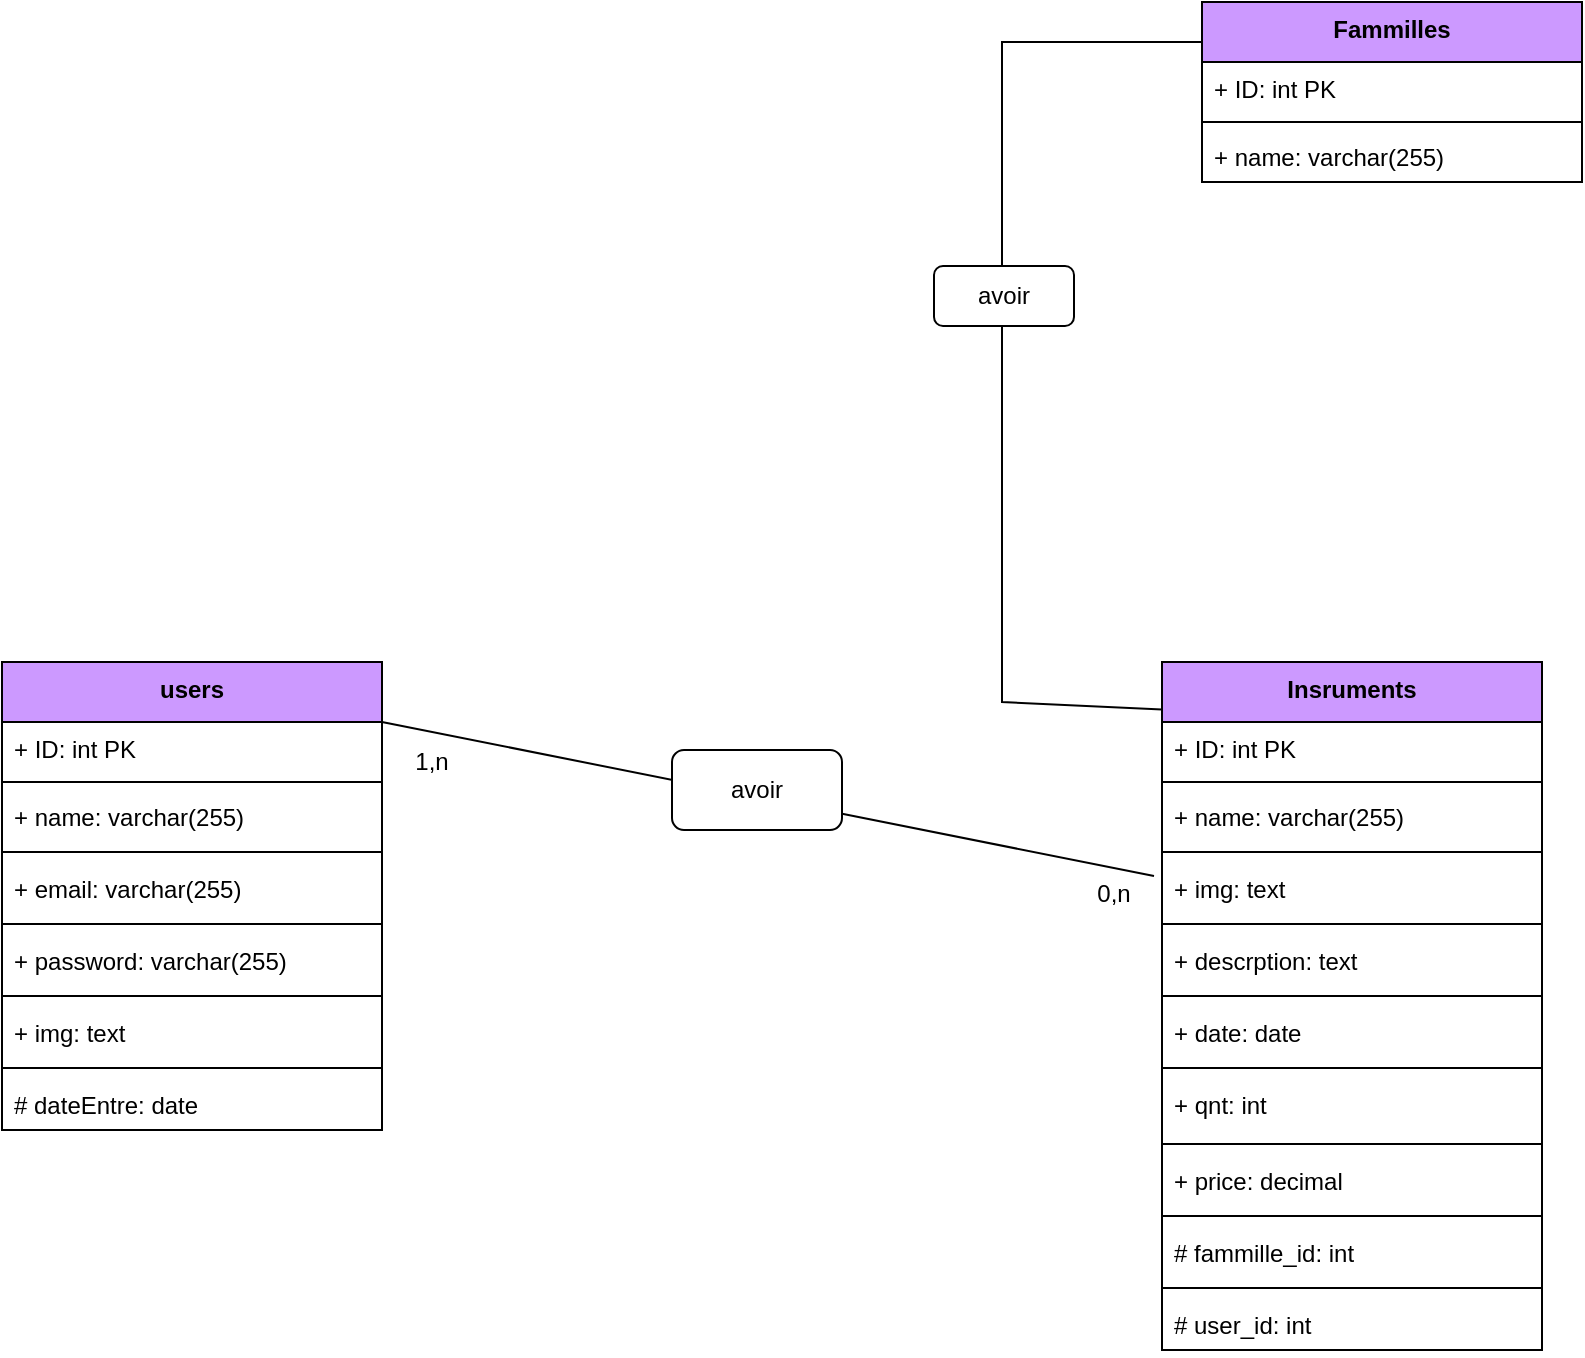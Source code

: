 <mxfile version="20.5.3" type="device"><diagram id="CBmnfIhvY_iRAH-6OKwT" name="Page-1"><mxGraphModel dx="1422" dy="754" grid="1" gridSize="10" guides="1" tooltips="1" connect="1" arrows="1" fold="1" page="1" pageScale="1" pageWidth="850" pageHeight="1100" math="0" shadow="0"><root><mxCell id="0"/><mxCell id="1" parent="0"/><mxCell id="MMO2BdfiQtFmOgch1-0b-26" value="users" style="swimlane;fontStyle=1;align=center;verticalAlign=top;childLayout=stackLayout;horizontal=1;startSize=30;horizontalStack=0;resizeParent=1;resizeParentMax=0;resizeLast=0;collapsible=1;marginBottom=0;fillColor=#CC99FF;fillStyle=auto;gradientColor=none;swimlaneFillColor=none;" parent="1" vertex="1"><mxGeometry x="30" y="430" width="190" height="234" as="geometry"><mxRectangle x="345" y="350" width="70" height="30" as="alternateBounds"/></mxGeometry></mxCell><mxCell id="MMO2BdfiQtFmOgch1-0b-27" value="+ ID: int PK" style="text;strokeColor=none;fillColor=none;align=left;verticalAlign=top;spacingLeft=4;spacingRight=4;overflow=hidden;rotatable=0;points=[[0,0.5],[1,0.5]];portConstraint=eastwest;" parent="MMO2BdfiQtFmOgch1-0b-26" vertex="1"><mxGeometry y="30" width="190" height="26" as="geometry"/></mxCell><mxCell id="MMO2BdfiQtFmOgch1-0b-28" value="" style="line;strokeWidth=1;fillColor=none;align=left;verticalAlign=middle;spacingTop=-1;spacingLeft=3;spacingRight=3;rotatable=0;labelPosition=right;points=[];portConstraint=eastwest;strokeColor=inherit;" parent="MMO2BdfiQtFmOgch1-0b-26" vertex="1"><mxGeometry y="56" width="190" height="8" as="geometry"/></mxCell><mxCell id="MMO2BdfiQtFmOgch1-0b-29" value="+ name: varchar(255)" style="text;strokeColor=none;fillColor=none;align=left;verticalAlign=top;spacingLeft=4;spacingRight=4;overflow=hidden;rotatable=0;points=[[0,0.5],[1,0.5]];portConstraint=eastwest;" parent="MMO2BdfiQtFmOgch1-0b-26" vertex="1"><mxGeometry y="64" width="190" height="26" as="geometry"/></mxCell><mxCell id="MMO2BdfiQtFmOgch1-0b-34" value="" style="line;strokeWidth=1;fillColor=none;align=left;verticalAlign=middle;spacingTop=-1;spacingLeft=3;spacingRight=3;rotatable=0;labelPosition=right;points=[];portConstraint=eastwest;strokeColor=inherit;" parent="MMO2BdfiQtFmOgch1-0b-26" vertex="1"><mxGeometry y="90" width="190" height="10" as="geometry"/></mxCell><mxCell id="MMO2BdfiQtFmOgch1-0b-80" value="+ email: varchar(255)" style="text;strokeColor=none;fillColor=none;align=left;verticalAlign=top;spacingLeft=4;spacingRight=4;overflow=hidden;rotatable=0;points=[[0,0.5],[1,0.5]];portConstraint=eastwest;" parent="MMO2BdfiQtFmOgch1-0b-26" vertex="1"><mxGeometry y="100" width="190" height="26" as="geometry"/></mxCell><mxCell id="MMO2BdfiQtFmOgch1-0b-82" value="" style="line;strokeWidth=1;fillColor=none;align=left;verticalAlign=middle;spacingTop=-1;spacingLeft=3;spacingRight=3;rotatable=0;labelPosition=right;points=[];portConstraint=eastwest;strokeColor=inherit;" parent="MMO2BdfiQtFmOgch1-0b-26" vertex="1"><mxGeometry y="126" width="190" height="10" as="geometry"/></mxCell><mxCell id="MMO2BdfiQtFmOgch1-0b-81" value="+ password: varchar(255)" style="text;strokeColor=none;fillColor=none;align=left;verticalAlign=top;spacingLeft=4;spacingRight=4;overflow=hidden;rotatable=0;points=[[0,0.5],[1,0.5]];portConstraint=eastwest;" parent="MMO2BdfiQtFmOgch1-0b-26" vertex="1"><mxGeometry y="136" width="190" height="26" as="geometry"/></mxCell><mxCell id="Ew7puBX8yU8821Y8Sxzt-8" value="" style="line;strokeWidth=1;fillColor=none;align=left;verticalAlign=middle;spacingTop=-1;spacingLeft=3;spacingRight=3;rotatable=0;labelPosition=right;points=[];portConstraint=eastwest;strokeColor=inherit;" vertex="1" parent="MMO2BdfiQtFmOgch1-0b-26"><mxGeometry y="162" width="190" height="10" as="geometry"/></mxCell><mxCell id="Ew7puBX8yU8821Y8Sxzt-7" value="+ img: text" style="text;strokeColor=none;fillColor=none;align=left;verticalAlign=top;spacingLeft=4;spacingRight=4;overflow=hidden;rotatable=0;points=[[0,0.5],[1,0.5]];portConstraint=eastwest;" vertex="1" parent="MMO2BdfiQtFmOgch1-0b-26"><mxGeometry y="172" width="190" height="26" as="geometry"/></mxCell><mxCell id="MMO2BdfiQtFmOgch1-0b-136" value="" style="line;strokeWidth=1;fillColor=none;align=left;verticalAlign=middle;spacingTop=-1;spacingLeft=3;spacingRight=3;rotatable=0;labelPosition=right;points=[];portConstraint=eastwest;strokeColor=inherit;" parent="MMO2BdfiQtFmOgch1-0b-26" vertex="1"><mxGeometry y="198" width="190" height="10" as="geometry"/></mxCell><mxCell id="MMO2BdfiQtFmOgch1-0b-135" value="# dateEntre: date" style="text;strokeColor=none;fillColor=none;align=left;verticalAlign=top;spacingLeft=4;spacingRight=4;overflow=hidden;rotatable=0;points=[[0,0.5],[1,0.5]];portConstraint=eastwest;" parent="MMO2BdfiQtFmOgch1-0b-26" vertex="1"><mxGeometry y="208" width="190" height="26" as="geometry"/></mxCell><mxCell id="MMO2BdfiQtFmOgch1-0b-83" value="Insruments" style="swimlane;fontStyle=1;align=center;verticalAlign=top;childLayout=stackLayout;horizontal=1;startSize=30;horizontalStack=0;resizeParent=1;resizeParentMax=0;resizeLast=0;collapsible=1;marginBottom=0;fillColor=#CC99FF;fillStyle=auto;gradientColor=none;swimlaneFillColor=none;" parent="1" vertex="1"><mxGeometry x="610" y="430" width="190" height="344" as="geometry"><mxRectangle x="345" y="350" width="70" height="30" as="alternateBounds"/></mxGeometry></mxCell><mxCell id="MMO2BdfiQtFmOgch1-0b-84" value="+ ID: int PK" style="text;strokeColor=none;fillColor=none;align=left;verticalAlign=top;spacingLeft=4;spacingRight=4;overflow=hidden;rotatable=0;points=[[0,0.5],[1,0.5]];portConstraint=eastwest;" parent="MMO2BdfiQtFmOgch1-0b-83" vertex="1"><mxGeometry y="30" width="190" height="26" as="geometry"/></mxCell><mxCell id="MMO2BdfiQtFmOgch1-0b-85" value="" style="line;strokeWidth=1;fillColor=none;align=left;verticalAlign=middle;spacingTop=-1;spacingLeft=3;spacingRight=3;rotatable=0;labelPosition=right;points=[];portConstraint=eastwest;strokeColor=inherit;" parent="MMO2BdfiQtFmOgch1-0b-83" vertex="1"><mxGeometry y="56" width="190" height="8" as="geometry"/></mxCell><mxCell id="MMO2BdfiQtFmOgch1-0b-86" value="+ name: varchar(255)" style="text;strokeColor=none;fillColor=none;align=left;verticalAlign=top;spacingLeft=4;spacingRight=4;overflow=hidden;rotatable=0;points=[[0,0.5],[1,0.5]];portConstraint=eastwest;" parent="MMO2BdfiQtFmOgch1-0b-83" vertex="1"><mxGeometry y="64" width="190" height="26" as="geometry"/></mxCell><mxCell id="MMO2BdfiQtFmOgch1-0b-87" value="" style="line;strokeWidth=1;fillColor=none;align=left;verticalAlign=middle;spacingTop=-1;spacingLeft=3;spacingRight=3;rotatable=0;labelPosition=right;points=[];portConstraint=eastwest;strokeColor=inherit;" parent="MMO2BdfiQtFmOgch1-0b-83" vertex="1"><mxGeometry y="90" width="190" height="10" as="geometry"/></mxCell><mxCell id="MMO2BdfiQtFmOgch1-0b-88" value="+ img: text" style="text;strokeColor=none;fillColor=none;align=left;verticalAlign=top;spacingLeft=4;spacingRight=4;overflow=hidden;rotatable=0;points=[[0,0.5],[1,0.5]];portConstraint=eastwest;" parent="MMO2BdfiQtFmOgch1-0b-83" vertex="1"><mxGeometry y="100" width="190" height="26" as="geometry"/></mxCell><mxCell id="MMO2BdfiQtFmOgch1-0b-89" value="" style="line;strokeWidth=1;fillColor=none;align=left;verticalAlign=middle;spacingTop=-1;spacingLeft=3;spacingRight=3;rotatable=0;labelPosition=right;points=[];portConstraint=eastwest;strokeColor=inherit;" parent="MMO2BdfiQtFmOgch1-0b-83" vertex="1"><mxGeometry y="126" width="190" height="10" as="geometry"/></mxCell><mxCell id="Ew7puBX8yU8821Y8Sxzt-2" value="+ descrption: text" style="text;strokeColor=none;fillColor=none;align=left;verticalAlign=top;spacingLeft=4;spacingRight=4;overflow=hidden;rotatable=0;points=[[0,0.5],[1,0.5]];portConstraint=eastwest;" vertex="1" parent="MMO2BdfiQtFmOgch1-0b-83"><mxGeometry y="136" width="190" height="26" as="geometry"/></mxCell><mxCell id="Ew7puBX8yU8821Y8Sxzt-1" value="" style="line;strokeWidth=1;fillColor=none;align=left;verticalAlign=middle;spacingTop=-1;spacingLeft=3;spacingRight=3;rotatable=0;labelPosition=right;points=[];portConstraint=eastwest;strokeColor=inherit;" vertex="1" parent="MMO2BdfiQtFmOgch1-0b-83"><mxGeometry y="162" width="190" height="10" as="geometry"/></mxCell><mxCell id="MMO2BdfiQtFmOgch1-0b-90" value="+ date: date" style="text;strokeColor=none;fillColor=none;align=left;verticalAlign=top;spacingLeft=4;spacingRight=4;overflow=hidden;rotatable=0;points=[[0,0.5],[1,0.5]];portConstraint=eastwest;" parent="MMO2BdfiQtFmOgch1-0b-83" vertex="1"><mxGeometry y="172" width="190" height="26" as="geometry"/></mxCell><mxCell id="MMO2BdfiQtFmOgch1-0b-93" value="" style="line;strokeWidth=1;fillColor=none;align=left;verticalAlign=middle;spacingTop=-1;spacingLeft=3;spacingRight=3;rotatable=0;labelPosition=right;points=[];portConstraint=eastwest;strokeColor=inherit;" parent="MMO2BdfiQtFmOgch1-0b-83" vertex="1"><mxGeometry y="198" width="190" height="10" as="geometry"/></mxCell><mxCell id="MMO2BdfiQtFmOgch1-0b-92" value="+ qnt: int&#10;&#10;" style="text;strokeColor=none;fillColor=none;align=left;verticalAlign=top;spacingLeft=4;spacingRight=4;overflow=hidden;rotatable=0;points=[[0,0.5],[1,0.5]];portConstraint=eastwest;" parent="MMO2BdfiQtFmOgch1-0b-83" vertex="1"><mxGeometry y="208" width="190" height="28" as="geometry"/></mxCell><mxCell id="Ew7puBX8yU8821Y8Sxzt-4" value="" style="line;strokeWidth=1;fillColor=none;align=left;verticalAlign=middle;spacingTop=-1;spacingLeft=3;spacingRight=3;rotatable=0;labelPosition=right;points=[];portConstraint=eastwest;strokeColor=inherit;" vertex="1" parent="MMO2BdfiQtFmOgch1-0b-83"><mxGeometry y="236" width="190" height="10" as="geometry"/></mxCell><mxCell id="Ew7puBX8yU8821Y8Sxzt-3" value="+ price: decimal" style="text;strokeColor=none;fillColor=none;align=left;verticalAlign=top;spacingLeft=4;spacingRight=4;overflow=hidden;rotatable=0;points=[[0,0.5],[1,0.5]];portConstraint=eastwest;" vertex="1" parent="MMO2BdfiQtFmOgch1-0b-83"><mxGeometry y="246" width="190" height="26" as="geometry"/></mxCell><mxCell id="MMO2BdfiQtFmOgch1-0b-95" value="" style="line;strokeWidth=1;fillColor=none;align=left;verticalAlign=middle;spacingTop=-1;spacingLeft=3;spacingRight=3;rotatable=0;labelPosition=right;points=[];portConstraint=eastwest;strokeColor=inherit;" parent="MMO2BdfiQtFmOgch1-0b-83" vertex="1"><mxGeometry y="272" width="190" height="10" as="geometry"/></mxCell><mxCell id="MMO2BdfiQtFmOgch1-0b-104" value="# fammille_id: int&#10;&#10;" style="text;strokeColor=none;fillColor=none;align=left;verticalAlign=top;spacingLeft=4;spacingRight=4;overflow=hidden;rotatable=0;points=[[0,0.5],[1,0.5]];portConstraint=eastwest;" parent="MMO2BdfiQtFmOgch1-0b-83" vertex="1"><mxGeometry y="282" width="190" height="26" as="geometry"/></mxCell><mxCell id="Ew7puBX8yU8821Y8Sxzt-6" value="" style="line;strokeWidth=1;fillColor=none;align=left;verticalAlign=middle;spacingTop=-1;spacingLeft=3;spacingRight=3;rotatable=0;labelPosition=right;points=[];portConstraint=eastwest;strokeColor=inherit;" vertex="1" parent="MMO2BdfiQtFmOgch1-0b-83"><mxGeometry y="308" width="190" height="10" as="geometry"/></mxCell><mxCell id="Ew7puBX8yU8821Y8Sxzt-5" value="# user_id: int&#10;&#10;" style="text;strokeColor=none;fillColor=none;align=left;verticalAlign=top;spacingLeft=4;spacingRight=4;overflow=hidden;rotatable=0;points=[[0,0.5],[1,0.5]];portConstraint=eastwest;" vertex="1" parent="MMO2BdfiQtFmOgch1-0b-83"><mxGeometry y="318" width="190" height="26" as="geometry"/></mxCell><mxCell id="MMO2BdfiQtFmOgch1-0b-96" value="Fammilles" style="swimlane;fontStyle=1;align=center;verticalAlign=top;childLayout=stackLayout;horizontal=1;startSize=30;horizontalStack=0;resizeParent=1;resizeParentMax=0;resizeLast=0;collapsible=1;marginBottom=0;fillColor=#CC99FF;fillStyle=auto;gradientColor=none;swimlaneFillColor=none;" parent="1" vertex="1"><mxGeometry x="630" y="100" width="190" height="90" as="geometry"><mxRectangle x="345" y="350" width="70" height="30" as="alternateBounds"/></mxGeometry></mxCell><mxCell id="MMO2BdfiQtFmOgch1-0b-97" value="+ ID: int PK" style="text;strokeColor=none;fillColor=none;align=left;verticalAlign=top;spacingLeft=4;spacingRight=4;overflow=hidden;rotatable=0;points=[[0,0.5],[1,0.5]];portConstraint=eastwest;" parent="MMO2BdfiQtFmOgch1-0b-96" vertex="1"><mxGeometry y="30" width="190" height="26" as="geometry"/></mxCell><mxCell id="MMO2BdfiQtFmOgch1-0b-98" value="" style="line;strokeWidth=1;fillColor=none;align=left;verticalAlign=middle;spacingTop=-1;spacingLeft=3;spacingRight=3;rotatable=0;labelPosition=right;points=[];portConstraint=eastwest;strokeColor=inherit;" parent="MMO2BdfiQtFmOgch1-0b-96" vertex="1"><mxGeometry y="56" width="190" height="8" as="geometry"/></mxCell><mxCell id="MMO2BdfiQtFmOgch1-0b-99" value="+ name: varchar(255)" style="text;strokeColor=none;fillColor=none;align=left;verticalAlign=top;spacingLeft=4;spacingRight=4;overflow=hidden;rotatable=0;points=[[0,0.5],[1,0.5]];portConstraint=eastwest;" parent="MMO2BdfiQtFmOgch1-0b-96" vertex="1"><mxGeometry y="64" width="190" height="26" as="geometry"/></mxCell><mxCell id="MMO2BdfiQtFmOgch1-0b-122" value="" style="endArrow=none;html=1;rounded=0;exitX=0;exitY=0.069;exitDx=0;exitDy=0;exitPerimeter=0;" parent="1" source="MMO2BdfiQtFmOgch1-0b-83" edge="1"><mxGeometry width="50" height="50" relative="1" as="geometry"><mxPoint x="530" y="450" as="sourcePoint"/><mxPoint x="630" y="120" as="targetPoint"/><Array as="points"><mxPoint x="530" y="450"/><mxPoint x="530" y="120"/></Array></mxGeometry></mxCell><mxCell id="MMO2BdfiQtFmOgch1-0b-125" value="" style="rounded=1;whiteSpace=wrap;html=1;fillStyle=auto;fillColor=#FFFFFF;gradientColor=none;" parent="1" vertex="1"><mxGeometry x="496" y="232" width="70" height="30" as="geometry"/></mxCell><mxCell id="MMO2BdfiQtFmOgch1-0b-126" value="avoir" style="text;html=1;strokeColor=none;fillColor=none;align=center;verticalAlign=middle;whiteSpace=wrap;rounded=0;fillStyle=auto;" parent="1" vertex="1"><mxGeometry x="501" y="232" width="60" height="30" as="geometry"/></mxCell><mxCell id="MMO2BdfiQtFmOgch1-0b-144" value="" style="endArrow=none;html=1;rounded=0;entryX=1;entryY=0;entryDx=0;entryDy=0;" parent="1" target="MMO2BdfiQtFmOgch1-0b-160" edge="1"><mxGeometry width="50" height="50" relative="1" as="geometry"><mxPoint x="220" y="460.0" as="sourcePoint"/><mxPoint x="360" y="492.9" as="targetPoint"/></mxGeometry></mxCell><mxCell id="MMO2BdfiQtFmOgch1-0b-159" value="1,n" style="text;html=1;strokeColor=none;fillColor=none;align=center;verticalAlign=middle;whiteSpace=wrap;rounded=0;fillStyle=auto;" parent="1" vertex="1"><mxGeometry x="230" y="470" width="30" height="20" as="geometry"/></mxCell><mxCell id="MMO2BdfiQtFmOgch1-0b-160" value="0,n" style="text;html=1;strokeColor=none;fillColor=none;align=center;verticalAlign=middle;whiteSpace=wrap;rounded=0;fillStyle=auto;" parent="1" vertex="1"><mxGeometry x="566" y="537" width="40" height="17" as="geometry"/></mxCell><mxCell id="MMO2BdfiQtFmOgch1-0b-161" value="avoir" style="rounded=1;whiteSpace=wrap;html=1;fillStyle=auto;fillColor=#FFFFFF;gradientColor=none;" parent="1" vertex="1"><mxGeometry x="365" y="474" width="85" height="40" as="geometry"/></mxCell></root></mxGraphModel></diagram></mxfile>